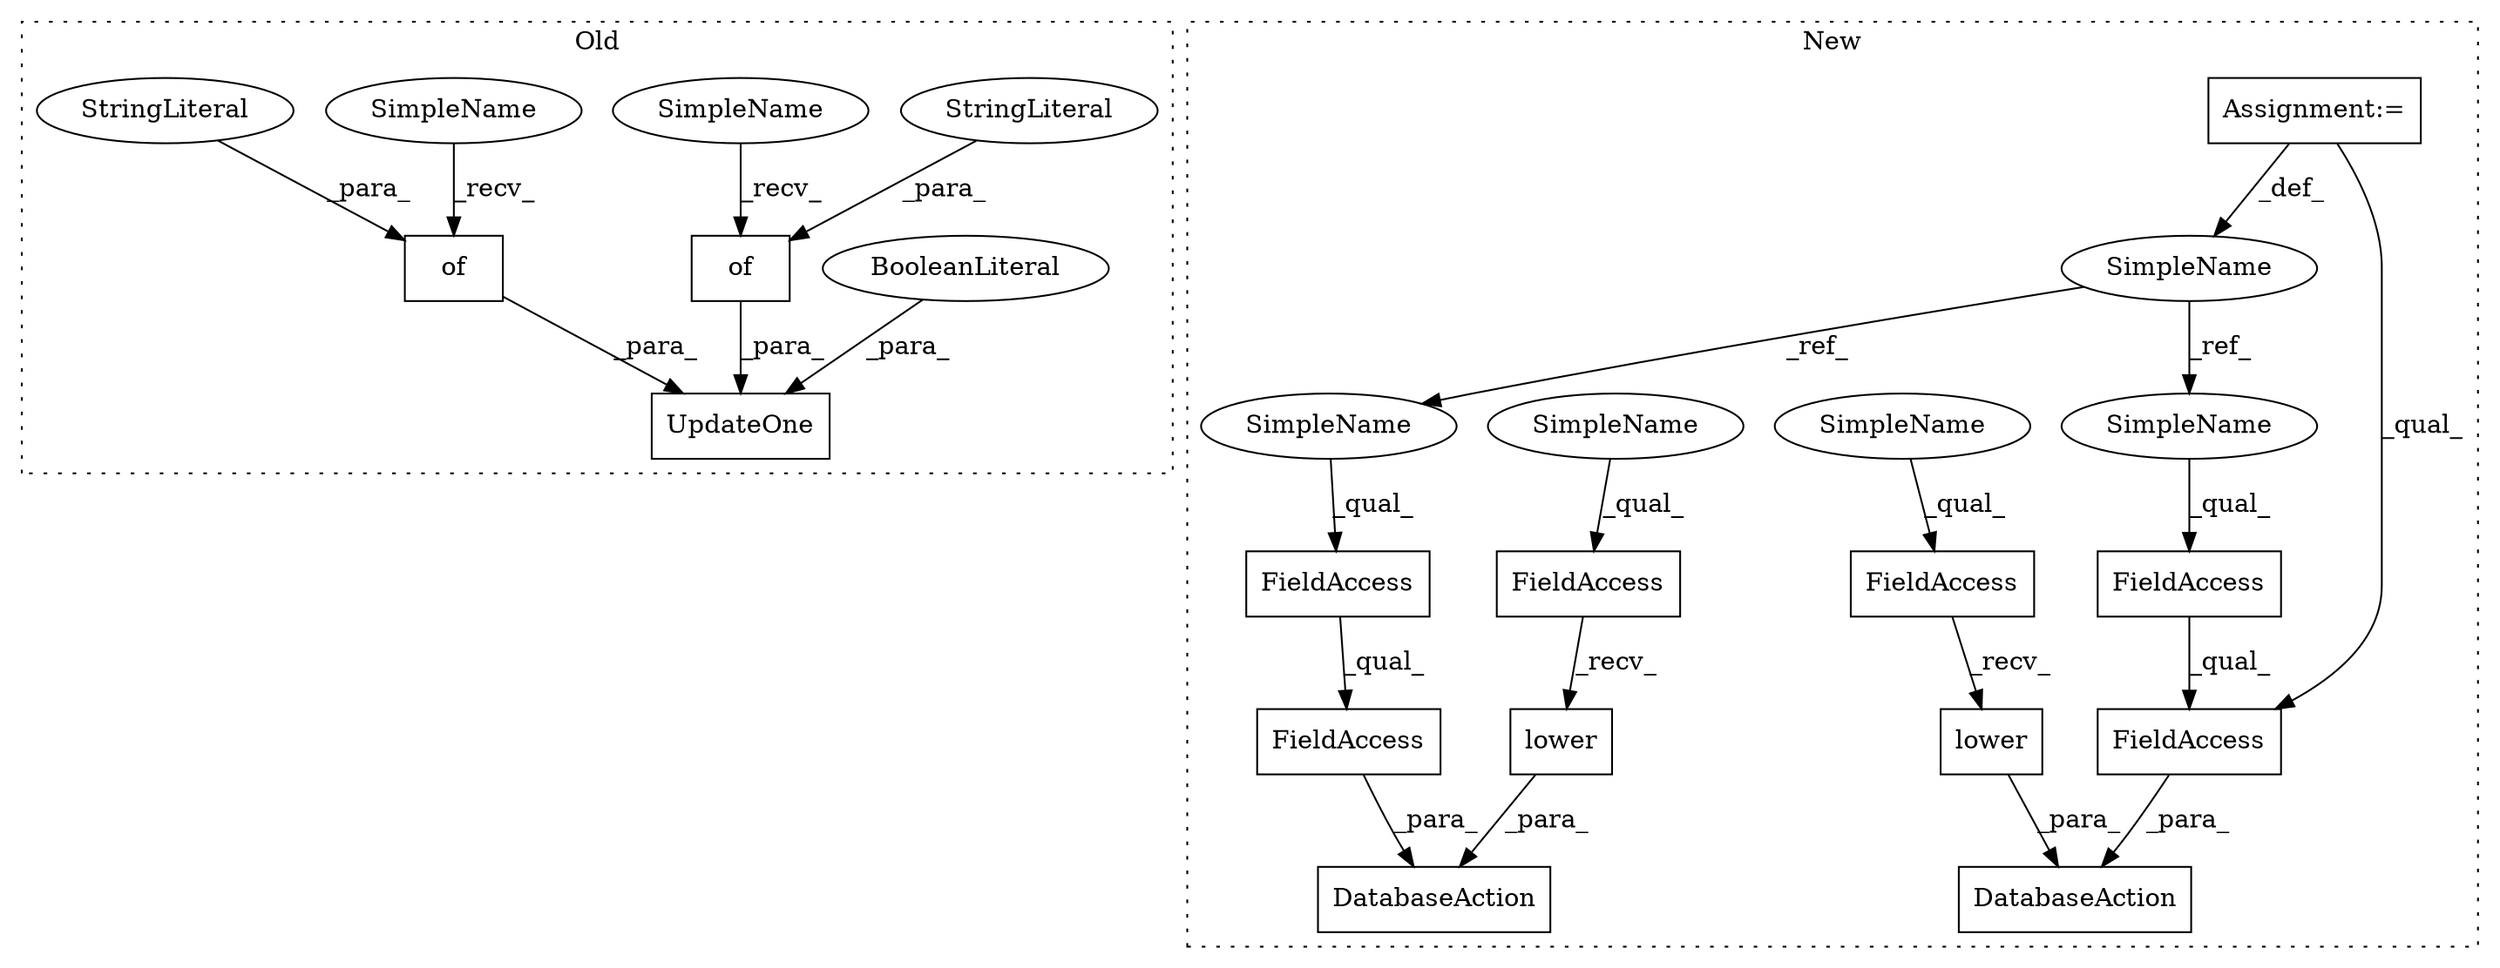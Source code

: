 digraph G {
subgraph cluster0 {
1 [label="of" a="32" s="2370,2390" l="3,1" shape="box"];
3 [label="of" a="32" s="2353,2364" l="3,1" shape="box"];
8 [label="StringLiteral" a="45" s="2356" l="4" shape="ellipse"];
9 [label="StringLiteral" a="45" s="2373" l="6" shape="ellipse"];
17 [label="UpdateOne" a="32" s="2339,2396" l="10,1" shape="box"];
18 [label="BooleanLiteral" a="9" s="2392" l="4" shape="ellipse"];
21 [label="SimpleName" a="42" s="2349" l="3" shape="ellipse"];
22 [label="SimpleName" a="42" s="2366" l="3" shape="ellipse"];
label = "Old";
style="dotted";
}
subgraph cluster1 {
2 [label="DatabaseAction" a="32" s="2341,2416" l="15,1" shape="box"];
4 [label="FieldAccess" a="22" s="2356" l="32" shape="box"];
5 [label="FieldAccess" a="22" s="2356" l="22" shape="box"];
6 [label="lower" a="32" s="2404" l="7" shape="box"];
7 [label="FieldAccess" a="22" s="2389" l="14" shape="box"];
10 [label="SimpleName" a="42" s="2164" l="14" shape="ellipse"];
11 [label="FieldAccess" a="22" s="2242" l="22" shape="box"];
12 [label="FieldAccess" a="22" s="2242" l="32" shape="box"];
13 [label="DatabaseAction" a="32" s="2227,2302" l="15,1" shape="box"];
14 [label="lower" a="32" s="2290" l="7" shape="box"];
15 [label="FieldAccess" a="22" s="2275" l="14" shape="box"];
16 [label="Assignment:=" a="7" s="2164" l="14" shape="box"];
19 [label="SimpleName" a="42" s="2242" l="14" shape="ellipse"];
20 [label="SimpleName" a="42" s="2356" l="14" shape="ellipse"];
23 [label="SimpleName" a="42" s="2275" l="4" shape="ellipse"];
24 [label="SimpleName" a="42" s="2389" l="4" shape="ellipse"];
label = "New";
style="dotted";
}
1 -> 17 [label="_para_"];
3 -> 17 [label="_para_"];
4 -> 2 [label="_para_"];
5 -> 4 [label="_qual_"];
6 -> 2 [label="_para_"];
7 -> 6 [label="_recv_"];
8 -> 3 [label="_para_"];
9 -> 1 [label="_para_"];
10 -> 19 [label="_ref_"];
10 -> 20 [label="_ref_"];
11 -> 12 [label="_qual_"];
12 -> 13 [label="_para_"];
14 -> 13 [label="_para_"];
15 -> 14 [label="_recv_"];
16 -> 12 [label="_qual_"];
16 -> 10 [label="_def_"];
18 -> 17 [label="_para_"];
19 -> 11 [label="_qual_"];
20 -> 5 [label="_qual_"];
21 -> 3 [label="_recv_"];
22 -> 1 [label="_recv_"];
23 -> 15 [label="_qual_"];
24 -> 7 [label="_qual_"];
}